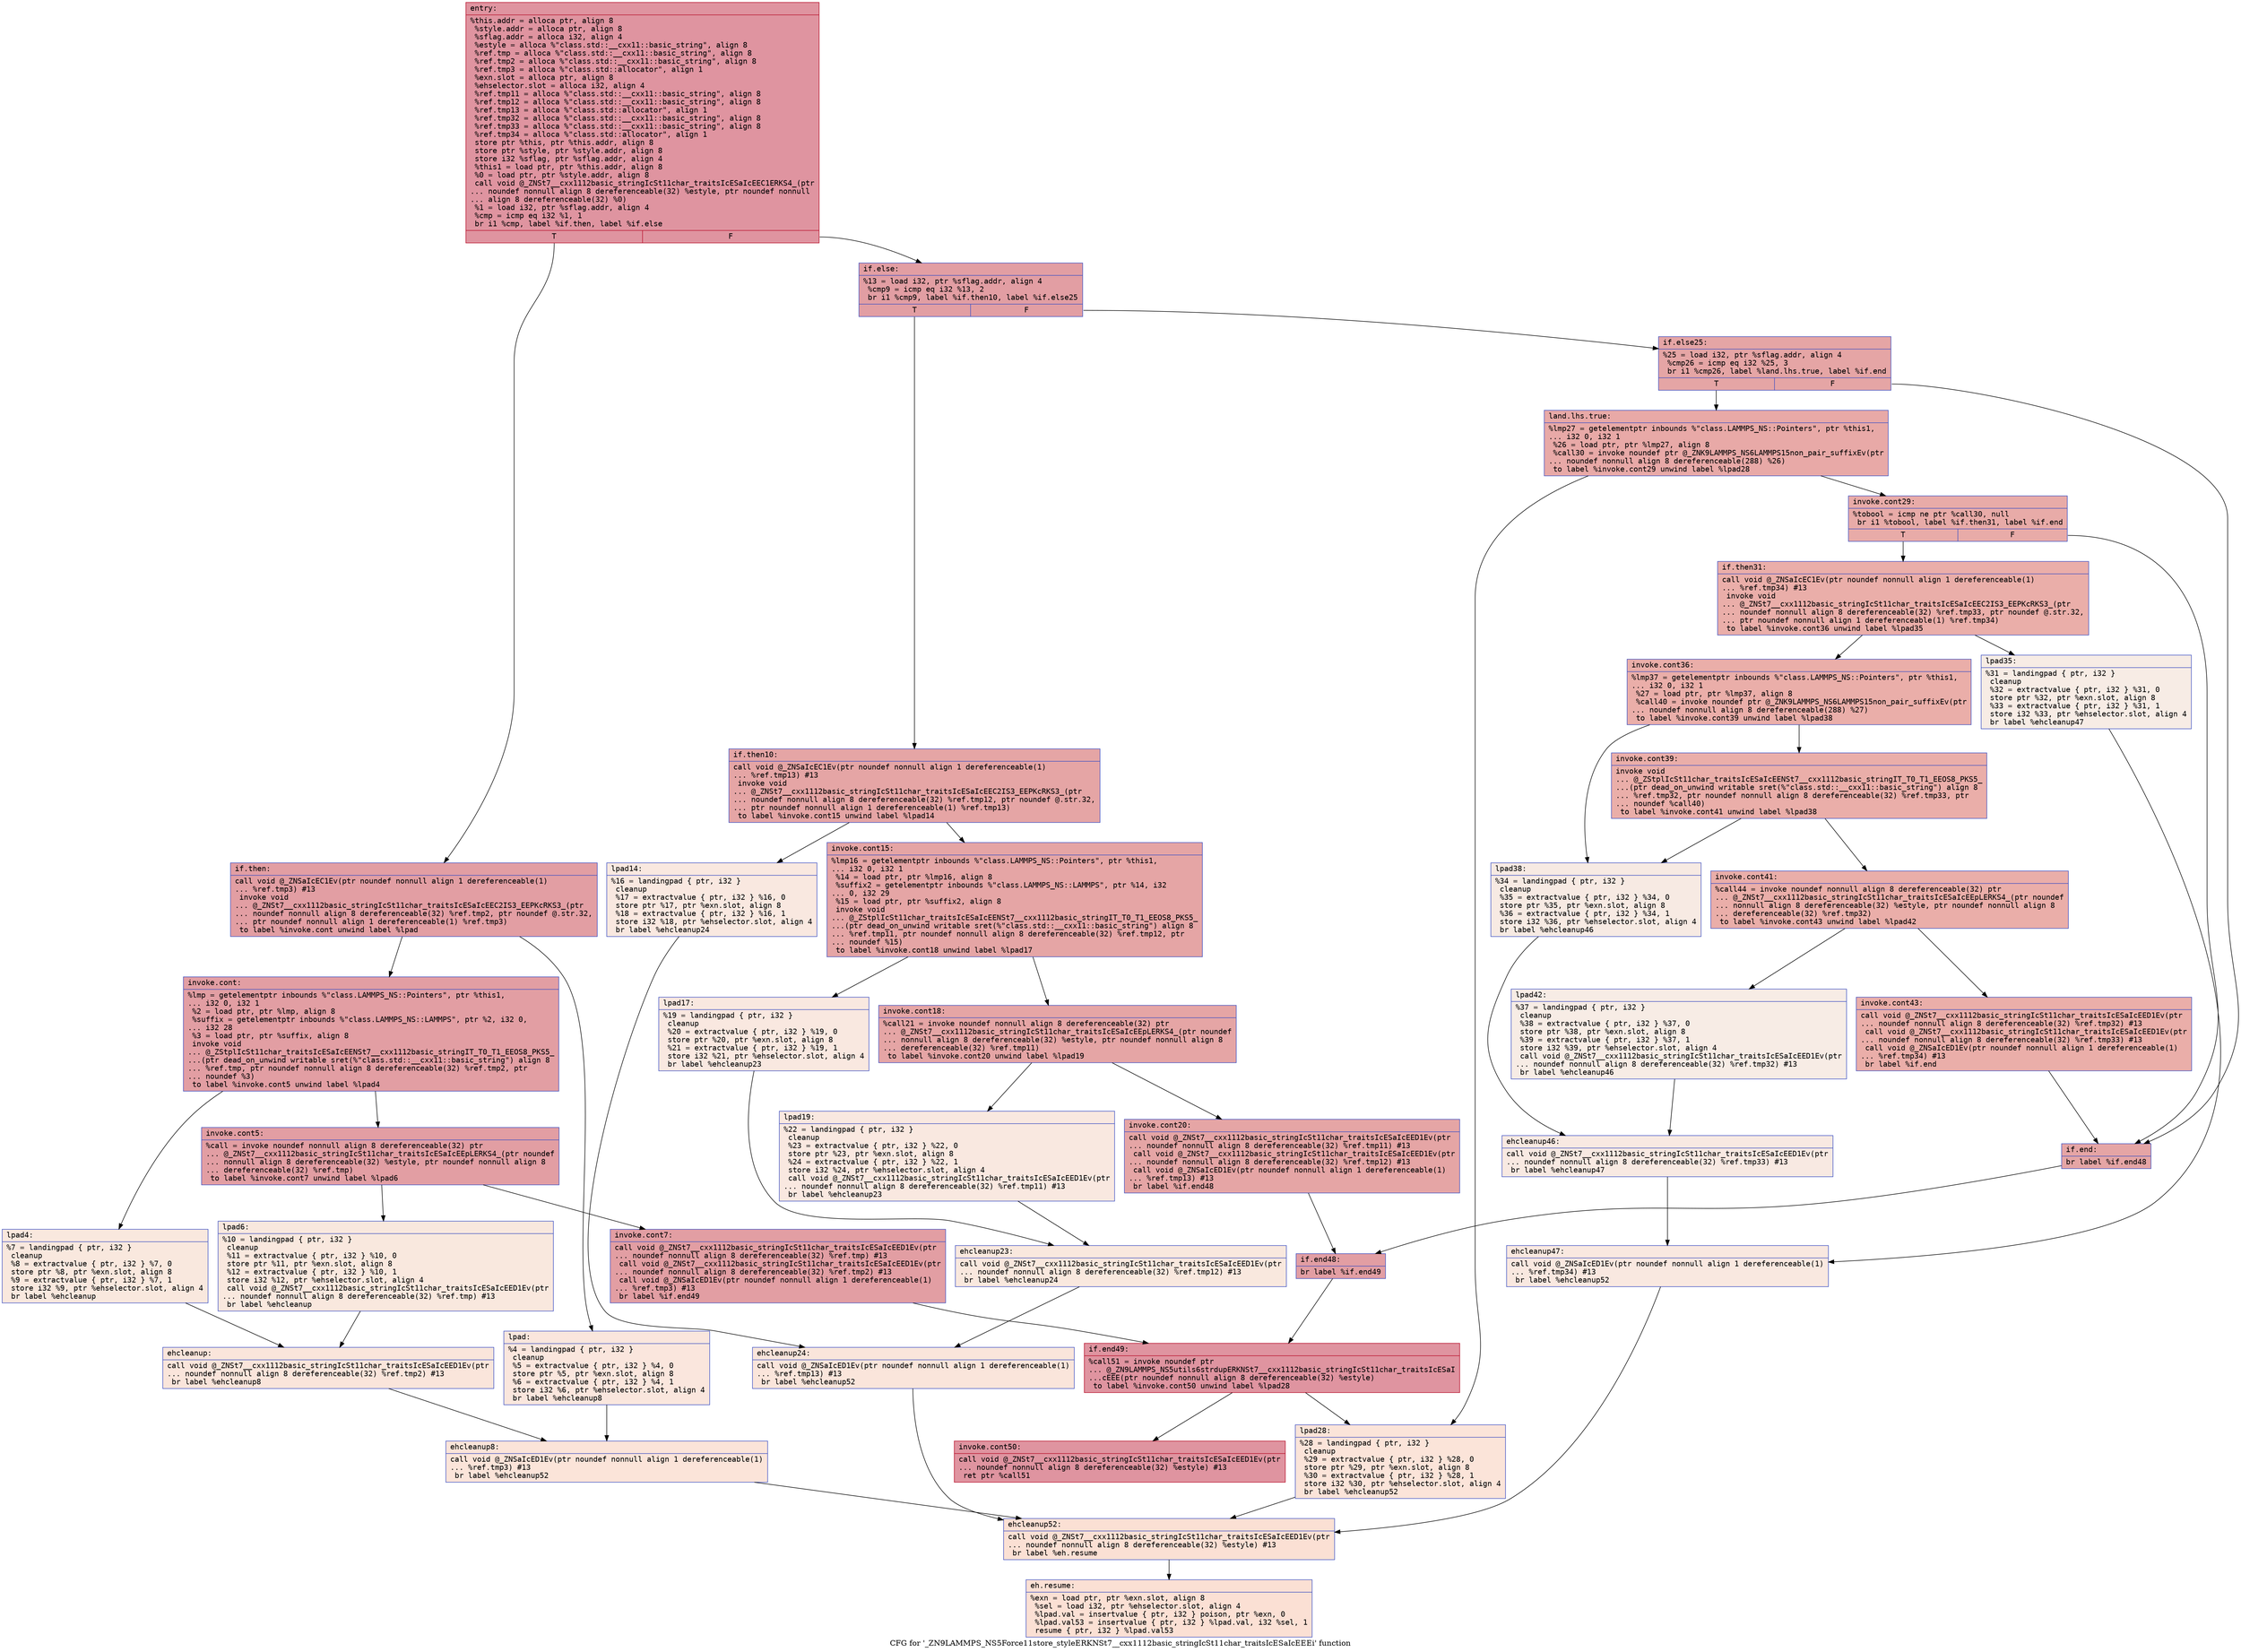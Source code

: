 digraph "CFG for '_ZN9LAMMPS_NS5Force11store_styleERKNSt7__cxx1112basic_stringIcSt11char_traitsIcESaIcEEEi' function" {
	label="CFG for '_ZN9LAMMPS_NS5Force11store_styleERKNSt7__cxx1112basic_stringIcSt11char_traitsIcESaIcEEEi' function";

	Node0x563a5e06feb0 [shape=record,color="#b70d28ff", style=filled, fillcolor="#b70d2870" fontname="Courier",label="{entry:\l|  %this.addr = alloca ptr, align 8\l  %style.addr = alloca ptr, align 8\l  %sflag.addr = alloca i32, align 4\l  %estyle = alloca %\"class.std::__cxx11::basic_string\", align 8\l  %ref.tmp = alloca %\"class.std::__cxx11::basic_string\", align 8\l  %ref.tmp2 = alloca %\"class.std::__cxx11::basic_string\", align 8\l  %ref.tmp3 = alloca %\"class.std::allocator\", align 1\l  %exn.slot = alloca ptr, align 8\l  %ehselector.slot = alloca i32, align 4\l  %ref.tmp11 = alloca %\"class.std::__cxx11::basic_string\", align 8\l  %ref.tmp12 = alloca %\"class.std::__cxx11::basic_string\", align 8\l  %ref.tmp13 = alloca %\"class.std::allocator\", align 1\l  %ref.tmp32 = alloca %\"class.std::__cxx11::basic_string\", align 8\l  %ref.tmp33 = alloca %\"class.std::__cxx11::basic_string\", align 8\l  %ref.tmp34 = alloca %\"class.std::allocator\", align 1\l  store ptr %this, ptr %this.addr, align 8\l  store ptr %style, ptr %style.addr, align 8\l  store i32 %sflag, ptr %sflag.addr, align 4\l  %this1 = load ptr, ptr %this.addr, align 8\l  %0 = load ptr, ptr %style.addr, align 8\l  call void @_ZNSt7__cxx1112basic_stringIcSt11char_traitsIcESaIcEEC1ERKS4_(ptr\l... noundef nonnull align 8 dereferenceable(32) %estyle, ptr noundef nonnull\l... align 8 dereferenceable(32) %0)\l  %1 = load i32, ptr %sflag.addr, align 4\l  %cmp = icmp eq i32 %1, 1\l  br i1 %cmp, label %if.then, label %if.else\l|{<s0>T|<s1>F}}"];
	Node0x563a5e06feb0:s0 -> Node0x563a5e073c20[tooltip="entry -> if.then\nProbability 50.00%" ];
	Node0x563a5e06feb0:s1 -> Node0x563a5e073fa0[tooltip="entry -> if.else\nProbability 50.00%" ];
	Node0x563a5e073c20 [shape=record,color="#3d50c3ff", style=filled, fillcolor="#be242e70" fontname="Courier",label="{if.then:\l|  call void @_ZNSaIcEC1Ev(ptr noundef nonnull align 1 dereferenceable(1)\l... %ref.tmp3) #13\l  invoke void\l... @_ZNSt7__cxx1112basic_stringIcSt11char_traitsIcESaIcEEC2IS3_EEPKcRKS3_(ptr\l... noundef nonnull align 8 dereferenceable(32) %ref.tmp2, ptr noundef @.str.32,\l... ptr noundef nonnull align 1 dereferenceable(1) %ref.tmp3)\l          to label %invoke.cont unwind label %lpad\l}"];
	Node0x563a5e073c20 -> Node0x563a5e074240[tooltip="if.then -> invoke.cont\nProbability 100.00%" ];
	Node0x563a5e073c20 -> Node0x563a5e0742c0[tooltip="if.then -> lpad\nProbability 0.00%" ];
	Node0x563a5e074240 [shape=record,color="#3d50c3ff", style=filled, fillcolor="#be242e70" fontname="Courier",label="{invoke.cont:\l|  %lmp = getelementptr inbounds %\"class.LAMMPS_NS::Pointers\", ptr %this1,\l... i32 0, i32 1\l  %2 = load ptr, ptr %lmp, align 8\l  %suffix = getelementptr inbounds %\"class.LAMMPS_NS::LAMMPS\", ptr %2, i32 0,\l... i32 28\l  %3 = load ptr, ptr %suffix, align 8\l  invoke void\l... @_ZStplIcSt11char_traitsIcESaIcEENSt7__cxx1112basic_stringIT_T0_T1_EEOS8_PKS5_\l...(ptr dead_on_unwind writable sret(%\"class.std::__cxx11::basic_string\") align 8\l... %ref.tmp, ptr noundef nonnull align 8 dereferenceable(32) %ref.tmp2, ptr\l... noundef %3)\l          to label %invoke.cont5 unwind label %lpad4\l}"];
	Node0x563a5e074240 -> Node0x563a5e0741f0[tooltip="invoke.cont -> invoke.cont5\nProbability 100.00%" ];
	Node0x563a5e074240 -> Node0x563a5e074910[tooltip="invoke.cont -> lpad4\nProbability 0.00%" ];
	Node0x563a5e0741f0 [shape=record,color="#3d50c3ff", style=filled, fillcolor="#be242e70" fontname="Courier",label="{invoke.cont5:\l|  %call = invoke noundef nonnull align 8 dereferenceable(32) ptr\l... @_ZNSt7__cxx1112basic_stringIcSt11char_traitsIcESaIcEEpLERKS4_(ptr noundef\l... nonnull align 8 dereferenceable(32) %estyle, ptr noundef nonnull align 8\l... dereferenceable(32) %ref.tmp)\l          to label %invoke.cont7 unwind label %lpad6\l}"];
	Node0x563a5e0741f0 -> Node0x563a5e074b90[tooltip="invoke.cont5 -> invoke.cont7\nProbability 100.00%" ];
	Node0x563a5e0741f0 -> Node0x563a5e074be0[tooltip="invoke.cont5 -> lpad6\nProbability 0.00%" ];
	Node0x563a5e074b90 [shape=record,color="#3d50c3ff", style=filled, fillcolor="#be242e70" fontname="Courier",label="{invoke.cont7:\l|  call void @_ZNSt7__cxx1112basic_stringIcSt11char_traitsIcESaIcEED1Ev(ptr\l... noundef nonnull align 8 dereferenceable(32) %ref.tmp) #13\l  call void @_ZNSt7__cxx1112basic_stringIcSt11char_traitsIcESaIcEED1Ev(ptr\l... noundef nonnull align 8 dereferenceable(32) %ref.tmp2) #13\l  call void @_ZNSaIcED1Ev(ptr noundef nonnull align 1 dereferenceable(1)\l... %ref.tmp3) #13\l  br label %if.end49\l}"];
	Node0x563a5e074b90 -> Node0x563a5e075150[tooltip="invoke.cont7 -> if.end49\nProbability 100.00%" ];
	Node0x563a5e0742c0 [shape=record,color="#3d50c3ff", style=filled, fillcolor="#f3c7b170" fontname="Courier",label="{lpad:\l|  %4 = landingpad \{ ptr, i32 \}\l          cleanup\l  %5 = extractvalue \{ ptr, i32 \} %4, 0\l  store ptr %5, ptr %exn.slot, align 8\l  %6 = extractvalue \{ ptr, i32 \} %4, 1\l  store i32 %6, ptr %ehselector.slot, align 4\l  br label %ehcleanup8\l}"];
	Node0x563a5e0742c0 -> Node0x563a5e075460[tooltip="lpad -> ehcleanup8\nProbability 100.00%" ];
	Node0x563a5e074910 [shape=record,color="#3d50c3ff", style=filled, fillcolor="#f2cab570" fontname="Courier",label="{lpad4:\l|  %7 = landingpad \{ ptr, i32 \}\l          cleanup\l  %8 = extractvalue \{ ptr, i32 \} %7, 0\l  store ptr %8, ptr %exn.slot, align 8\l  %9 = extractvalue \{ ptr, i32 \} %7, 1\l  store i32 %9, ptr %ehselector.slot, align 4\l  br label %ehcleanup\l}"];
	Node0x563a5e074910 -> Node0x563a5e075830[tooltip="lpad4 -> ehcleanup\nProbability 100.00%" ];
	Node0x563a5e074be0 [shape=record,color="#3d50c3ff", style=filled, fillcolor="#f2cab570" fontname="Courier",label="{lpad6:\l|  %10 = landingpad \{ ptr, i32 \}\l          cleanup\l  %11 = extractvalue \{ ptr, i32 \} %10, 0\l  store ptr %11, ptr %exn.slot, align 8\l  %12 = extractvalue \{ ptr, i32 \} %10, 1\l  store i32 %12, ptr %ehselector.slot, align 4\l  call void @_ZNSt7__cxx1112basic_stringIcSt11char_traitsIcESaIcEED1Ev(ptr\l... noundef nonnull align 8 dereferenceable(32) %ref.tmp) #13\l  br label %ehcleanup\l}"];
	Node0x563a5e074be0 -> Node0x563a5e075830[tooltip="lpad6 -> ehcleanup\nProbability 100.00%" ];
	Node0x563a5e075830 [shape=record,color="#3d50c3ff", style=filled, fillcolor="#f4c5ad70" fontname="Courier",label="{ehcleanup:\l|  call void @_ZNSt7__cxx1112basic_stringIcSt11char_traitsIcESaIcEED1Ev(ptr\l... noundef nonnull align 8 dereferenceable(32) %ref.tmp2) #13\l  br label %ehcleanup8\l}"];
	Node0x563a5e075830 -> Node0x563a5e075460[tooltip="ehcleanup -> ehcleanup8\nProbability 100.00%" ];
	Node0x563a5e075460 [shape=record,color="#3d50c3ff", style=filled, fillcolor="#f5c1a970" fontname="Courier",label="{ehcleanup8:\l|  call void @_ZNSaIcED1Ev(ptr noundef nonnull align 1 dereferenceable(1)\l... %ref.tmp3) #13\l  br label %ehcleanup52\l}"];
	Node0x563a5e075460 -> Node0x563a5e076030[tooltip="ehcleanup8 -> ehcleanup52\nProbability 100.00%" ];
	Node0x563a5e073fa0 [shape=record,color="#3d50c3ff", style=filled, fillcolor="#be242e70" fontname="Courier",label="{if.else:\l|  %13 = load i32, ptr %sflag.addr, align 4\l  %cmp9 = icmp eq i32 %13, 2\l  br i1 %cmp9, label %if.then10, label %if.else25\l|{<s0>T|<s1>F}}"];
	Node0x563a5e073fa0:s0 -> Node0x563a5e076200[tooltip="if.else -> if.then10\nProbability 50.00%" ];
	Node0x563a5e073fa0:s1 -> Node0x563a5e076280[tooltip="if.else -> if.else25\nProbability 50.00%" ];
	Node0x563a5e076200 [shape=record,color="#3d50c3ff", style=filled, fillcolor="#c5333470" fontname="Courier",label="{if.then10:\l|  call void @_ZNSaIcEC1Ev(ptr noundef nonnull align 1 dereferenceable(1)\l... %ref.tmp13) #13\l  invoke void\l... @_ZNSt7__cxx1112basic_stringIcSt11char_traitsIcESaIcEEC2IS3_EEPKcRKS3_(ptr\l... noundef nonnull align 8 dereferenceable(32) %ref.tmp12, ptr noundef @.str.32,\l... ptr noundef nonnull align 1 dereferenceable(1) %ref.tmp13)\l          to label %invoke.cont15 unwind label %lpad14\l}"];
	Node0x563a5e076200 -> Node0x563a5e076530[tooltip="if.then10 -> invoke.cont15\nProbability 100.00%" ];
	Node0x563a5e076200 -> Node0x563a5e0765b0[tooltip="if.then10 -> lpad14\nProbability 0.00%" ];
	Node0x563a5e076530 [shape=record,color="#3d50c3ff", style=filled, fillcolor="#c5333470" fontname="Courier",label="{invoke.cont15:\l|  %lmp16 = getelementptr inbounds %\"class.LAMMPS_NS::Pointers\", ptr %this1,\l... i32 0, i32 1\l  %14 = load ptr, ptr %lmp16, align 8\l  %suffix2 = getelementptr inbounds %\"class.LAMMPS_NS::LAMMPS\", ptr %14, i32\l... 0, i32 29\l  %15 = load ptr, ptr %suffix2, align 8\l  invoke void\l... @_ZStplIcSt11char_traitsIcESaIcEENSt7__cxx1112basic_stringIT_T0_T1_EEOS8_PKS5_\l...(ptr dead_on_unwind writable sret(%\"class.std::__cxx11::basic_string\") align 8\l... %ref.tmp11, ptr noundef nonnull align 8 dereferenceable(32) %ref.tmp12, ptr\l... noundef %15)\l          to label %invoke.cont18 unwind label %lpad17\l}"];
	Node0x563a5e076530 -> Node0x563a5e0764e0[tooltip="invoke.cont15 -> invoke.cont18\nProbability 100.00%" ];
	Node0x563a5e076530 -> Node0x563a5e076b20[tooltip="invoke.cont15 -> lpad17\nProbability 0.00%" ];
	Node0x563a5e0764e0 [shape=record,color="#3d50c3ff", style=filled, fillcolor="#c5333470" fontname="Courier",label="{invoke.cont18:\l|  %call21 = invoke noundef nonnull align 8 dereferenceable(32) ptr\l... @_ZNSt7__cxx1112basic_stringIcSt11char_traitsIcESaIcEEpLERKS4_(ptr noundef\l... nonnull align 8 dereferenceable(32) %estyle, ptr noundef nonnull align 8\l... dereferenceable(32) %ref.tmp11)\l          to label %invoke.cont20 unwind label %lpad19\l}"];
	Node0x563a5e0764e0 -> Node0x563a5e076e80[tooltip="invoke.cont18 -> invoke.cont20\nProbability 100.00%" ];
	Node0x563a5e0764e0 -> Node0x563a5e076ed0[tooltip="invoke.cont18 -> lpad19\nProbability 0.00%" ];
	Node0x563a5e076e80 [shape=record,color="#3d50c3ff", style=filled, fillcolor="#c5333470" fontname="Courier",label="{invoke.cont20:\l|  call void @_ZNSt7__cxx1112basic_stringIcSt11char_traitsIcESaIcEED1Ev(ptr\l... noundef nonnull align 8 dereferenceable(32) %ref.tmp11) #13\l  call void @_ZNSt7__cxx1112basic_stringIcSt11char_traitsIcESaIcEED1Ev(ptr\l... noundef nonnull align 8 dereferenceable(32) %ref.tmp12) #13\l  call void @_ZNSaIcED1Ev(ptr noundef nonnull align 1 dereferenceable(1)\l... %ref.tmp13) #13\l  br label %if.end48\l}"];
	Node0x563a5e076e80 -> Node0x563a5e077370[tooltip="invoke.cont20 -> if.end48\nProbability 100.00%" ];
	Node0x563a5e0765b0 [shape=record,color="#3d50c3ff", style=filled, fillcolor="#f1ccb870" fontname="Courier",label="{lpad14:\l|  %16 = landingpad \{ ptr, i32 \}\l          cleanup\l  %17 = extractvalue \{ ptr, i32 \} %16, 0\l  store ptr %17, ptr %exn.slot, align 8\l  %18 = extractvalue \{ ptr, i32 \} %16, 1\l  store i32 %18, ptr %ehselector.slot, align 4\l  br label %ehcleanup24\l}"];
	Node0x563a5e0765b0 -> Node0x563a5e077a10[tooltip="lpad14 -> ehcleanup24\nProbability 100.00%" ];
	Node0x563a5e076b20 [shape=record,color="#3d50c3ff", style=filled, fillcolor="#f1ccb870" fontname="Courier",label="{lpad17:\l|  %19 = landingpad \{ ptr, i32 \}\l          cleanup\l  %20 = extractvalue \{ ptr, i32 \} %19, 0\l  store ptr %20, ptr %exn.slot, align 8\l  %21 = extractvalue \{ ptr, i32 \} %19, 1\l  store i32 %21, ptr %ehselector.slot, align 4\l  br label %ehcleanup23\l}"];
	Node0x563a5e076b20 -> Node0x563a5e077d60[tooltip="lpad17 -> ehcleanup23\nProbability 100.00%" ];
	Node0x563a5e076ed0 [shape=record,color="#3d50c3ff", style=filled, fillcolor="#f1ccb870" fontname="Courier",label="{lpad19:\l|  %22 = landingpad \{ ptr, i32 \}\l          cleanup\l  %23 = extractvalue \{ ptr, i32 \} %22, 0\l  store ptr %23, ptr %exn.slot, align 8\l  %24 = extractvalue \{ ptr, i32 \} %22, 1\l  store i32 %24, ptr %ehselector.slot, align 4\l  call void @_ZNSt7__cxx1112basic_stringIcSt11char_traitsIcESaIcEED1Ev(ptr\l... noundef nonnull align 8 dereferenceable(32) %ref.tmp11) #13\l  br label %ehcleanup23\l}"];
	Node0x563a5e076ed0 -> Node0x563a5e077d60[tooltip="lpad19 -> ehcleanup23\nProbability 100.00%" ];
	Node0x563a5e077d60 [shape=record,color="#3d50c3ff", style=filled, fillcolor="#f2cab570" fontname="Courier",label="{ehcleanup23:\l|  call void @_ZNSt7__cxx1112basic_stringIcSt11char_traitsIcESaIcEED1Ev(ptr\l... noundef nonnull align 8 dereferenceable(32) %ref.tmp12) #13\l  br label %ehcleanup24\l}"];
	Node0x563a5e077d60 -> Node0x563a5e077a10[tooltip="ehcleanup23 -> ehcleanup24\nProbability 100.00%" ];
	Node0x563a5e077a10 [shape=record,color="#3d50c3ff", style=filled, fillcolor="#f4c5ad70" fontname="Courier",label="{ehcleanup24:\l|  call void @_ZNSaIcED1Ev(ptr noundef nonnull align 1 dereferenceable(1)\l... %ref.tmp13) #13\l  br label %ehcleanup52\l}"];
	Node0x563a5e077a10 -> Node0x563a5e076030[tooltip="ehcleanup24 -> ehcleanup52\nProbability 100.00%" ];
	Node0x563a5e076280 [shape=record,color="#3d50c3ff", style=filled, fillcolor="#c5333470" fontname="Courier",label="{if.else25:\l|  %25 = load i32, ptr %sflag.addr, align 4\l  %cmp26 = icmp eq i32 %25, 3\l  br i1 %cmp26, label %land.lhs.true, label %if.end\l|{<s0>T|<s1>F}}"];
	Node0x563a5e076280:s0 -> Node0x563a5e0786e0[tooltip="if.else25 -> land.lhs.true\nProbability 50.00%" ];
	Node0x563a5e076280:s1 -> Node0x563a5e078730[tooltip="if.else25 -> if.end\nProbability 50.00%" ];
	Node0x563a5e0786e0 [shape=record,color="#3d50c3ff", style=filled, fillcolor="#ca3b3770" fontname="Courier",label="{land.lhs.true:\l|  %lmp27 = getelementptr inbounds %\"class.LAMMPS_NS::Pointers\", ptr %this1,\l... i32 0, i32 1\l  %26 = load ptr, ptr %lmp27, align 8\l  %call30 = invoke noundef ptr @_ZNK9LAMMPS_NS6LAMMPS15non_pair_suffixEv(ptr\l... noundef nonnull align 8 dereferenceable(288) %26)\l          to label %invoke.cont29 unwind label %lpad28\l}"];
	Node0x563a5e0786e0 -> Node0x563a5e0789b0[tooltip="land.lhs.true -> invoke.cont29\nProbability 100.00%" ];
	Node0x563a5e0786e0 -> Node0x563a5e078a30[tooltip="land.lhs.true -> lpad28\nProbability 0.00%" ];
	Node0x563a5e0789b0 [shape=record,color="#3d50c3ff", style=filled, fillcolor="#cc403a70" fontname="Courier",label="{invoke.cont29:\l|  %tobool = icmp ne ptr %call30, null\l  br i1 %tobool, label %if.then31, label %if.end\l|{<s0>T|<s1>F}}"];
	Node0x563a5e0789b0:s0 -> Node0x563a5e078d40[tooltip="invoke.cont29 -> if.then31\nProbability 62.50%" ];
	Node0x563a5e0789b0:s1 -> Node0x563a5e078730[tooltip="invoke.cont29 -> if.end\nProbability 37.50%" ];
	Node0x563a5e078d40 [shape=record,color="#3d50c3ff", style=filled, fillcolor="#d0473d70" fontname="Courier",label="{if.then31:\l|  call void @_ZNSaIcEC1Ev(ptr noundef nonnull align 1 dereferenceable(1)\l... %ref.tmp34) #13\l  invoke void\l... @_ZNSt7__cxx1112basic_stringIcSt11char_traitsIcESaIcEEC2IS3_EEPKcRKS3_(ptr\l... noundef nonnull align 8 dereferenceable(32) %ref.tmp33, ptr noundef @.str.32,\l... ptr noundef nonnull align 1 dereferenceable(1) %ref.tmp34)\l          to label %invoke.cont36 unwind label %lpad35\l}"];
	Node0x563a5e078d40 -> Node0x563a5e078ff0[tooltip="if.then31 -> invoke.cont36\nProbability 100.00%" ];
	Node0x563a5e078d40 -> Node0x563a5e079070[tooltip="if.then31 -> lpad35\nProbability 0.00%" ];
	Node0x563a5e078ff0 [shape=record,color="#3d50c3ff", style=filled, fillcolor="#d0473d70" fontname="Courier",label="{invoke.cont36:\l|  %lmp37 = getelementptr inbounds %\"class.LAMMPS_NS::Pointers\", ptr %this1,\l... i32 0, i32 1\l  %27 = load ptr, ptr %lmp37, align 8\l  %call40 = invoke noundef ptr @_ZNK9LAMMPS_NS6LAMMPS15non_pair_suffixEv(ptr\l... noundef nonnull align 8 dereferenceable(288) %27)\l          to label %invoke.cont39 unwind label %lpad38\l}"];
	Node0x563a5e078ff0 -> Node0x563a5e078fa0[tooltip="invoke.cont36 -> invoke.cont39\nProbability 100.00%" ];
	Node0x563a5e078ff0 -> Node0x563a5e079440[tooltip="invoke.cont36 -> lpad38\nProbability 0.00%" ];
	Node0x563a5e078fa0 [shape=record,color="#3d50c3ff", style=filled, fillcolor="#d0473d70" fontname="Courier",label="{invoke.cont39:\l|  invoke void\l... @_ZStplIcSt11char_traitsIcESaIcEENSt7__cxx1112basic_stringIT_T0_T1_EEOS8_PKS5_\l...(ptr dead_on_unwind writable sret(%\"class.std::__cxx11::basic_string\") align 8\l... %ref.tmp32, ptr noundef nonnull align 8 dereferenceable(32) %ref.tmp33, ptr\l... noundef %call40)\l          to label %invoke.cont41 unwind label %lpad38\l}"];
	Node0x563a5e078fa0 -> Node0x563a5e0795a0[tooltip="invoke.cont39 -> invoke.cont41\nProbability 100.00%" ];
	Node0x563a5e078fa0 -> Node0x563a5e079440[tooltip="invoke.cont39 -> lpad38\nProbability 0.00%" ];
	Node0x563a5e0795a0 [shape=record,color="#3d50c3ff", style=filled, fillcolor="#d0473d70" fontname="Courier",label="{invoke.cont41:\l|  %call44 = invoke noundef nonnull align 8 dereferenceable(32) ptr\l... @_ZNSt7__cxx1112basic_stringIcSt11char_traitsIcESaIcEEpLERKS4_(ptr noundef\l... nonnull align 8 dereferenceable(32) %estyle, ptr noundef nonnull align 8\l... dereferenceable(32) %ref.tmp32)\l          to label %invoke.cont43 unwind label %lpad42\l}"];
	Node0x563a5e0795a0 -> Node0x563a5e079910[tooltip="invoke.cont41 -> invoke.cont43\nProbability 100.00%" ];
	Node0x563a5e0795a0 -> Node0x563a5e079960[tooltip="invoke.cont41 -> lpad42\nProbability 0.00%" ];
	Node0x563a5e079910 [shape=record,color="#3d50c3ff", style=filled, fillcolor="#d0473d70" fontname="Courier",label="{invoke.cont43:\l|  call void @_ZNSt7__cxx1112basic_stringIcSt11char_traitsIcESaIcEED1Ev(ptr\l... noundef nonnull align 8 dereferenceable(32) %ref.tmp32) #13\l  call void @_ZNSt7__cxx1112basic_stringIcSt11char_traitsIcESaIcEED1Ev(ptr\l... noundef nonnull align 8 dereferenceable(32) %ref.tmp33) #13\l  call void @_ZNSaIcED1Ev(ptr noundef nonnull align 1 dereferenceable(1)\l... %ref.tmp34) #13\l  br label %if.end\l}"];
	Node0x563a5e079910 -> Node0x563a5e078730[tooltip="invoke.cont43 -> if.end\nProbability 100.00%" ];
	Node0x563a5e078a30 [shape=record,color="#3d50c3ff", style=filled, fillcolor="#f5c1a970" fontname="Courier",label="{lpad28:\l|  %28 = landingpad \{ ptr, i32 \}\l          cleanup\l  %29 = extractvalue \{ ptr, i32 \} %28, 0\l  store ptr %29, ptr %exn.slot, align 8\l  %30 = extractvalue \{ ptr, i32 \} %28, 1\l  store i32 %30, ptr %ehselector.slot, align 4\l  br label %ehcleanup52\l}"];
	Node0x563a5e078a30 -> Node0x563a5e076030[tooltip="lpad28 -> ehcleanup52\nProbability 100.00%" ];
	Node0x563a5e079070 [shape=record,color="#3d50c3ff", style=filled, fillcolor="#ecd3c570" fontname="Courier",label="{lpad35:\l|  %31 = landingpad \{ ptr, i32 \}\l          cleanup\l  %32 = extractvalue \{ ptr, i32 \} %31, 0\l  store ptr %32, ptr %exn.slot, align 8\l  %33 = extractvalue \{ ptr, i32 \} %31, 1\l  store i32 %33, ptr %ehselector.slot, align 4\l  br label %ehcleanup47\l}"];
	Node0x563a5e079070 -> Node0x563a5e07a3f0[tooltip="lpad35 -> ehcleanup47\nProbability 100.00%" ];
	Node0x563a5e079440 [shape=record,color="#3d50c3ff", style=filled, fillcolor="#eed0c070" fontname="Courier",label="{lpad38:\l|  %34 = landingpad \{ ptr, i32 \}\l          cleanup\l  %35 = extractvalue \{ ptr, i32 \} %34, 0\l  store ptr %35, ptr %exn.slot, align 8\l  %36 = extractvalue \{ ptr, i32 \} %34, 1\l  store i32 %36, ptr %ehselector.slot, align 4\l  br label %ehcleanup46\l}"];
	Node0x563a5e079440 -> Node0x563a5e07a760[tooltip="lpad38 -> ehcleanup46\nProbability 100.00%" ];
	Node0x563a5e079960 [shape=record,color="#3d50c3ff", style=filled, fillcolor="#ecd3c570" fontname="Courier",label="{lpad42:\l|  %37 = landingpad \{ ptr, i32 \}\l          cleanup\l  %38 = extractvalue \{ ptr, i32 \} %37, 0\l  store ptr %38, ptr %exn.slot, align 8\l  %39 = extractvalue \{ ptr, i32 \} %37, 1\l  store i32 %39, ptr %ehselector.slot, align 4\l  call void @_ZNSt7__cxx1112basic_stringIcSt11char_traitsIcESaIcEED1Ev(ptr\l... noundef nonnull align 8 dereferenceable(32) %ref.tmp32) #13\l  br label %ehcleanup46\l}"];
	Node0x563a5e079960 -> Node0x563a5e07a760[tooltip="lpad42 -> ehcleanup46\nProbability 100.00%" ];
	Node0x563a5e07a760 [shape=record,color="#3d50c3ff", style=filled, fillcolor="#efcebd70" fontname="Courier",label="{ehcleanup46:\l|  call void @_ZNSt7__cxx1112basic_stringIcSt11char_traitsIcESaIcEED1Ev(ptr\l... noundef nonnull align 8 dereferenceable(32) %ref.tmp33) #13\l  br label %ehcleanup47\l}"];
	Node0x563a5e07a760 -> Node0x563a5e07a3f0[tooltip="ehcleanup46 -> ehcleanup47\nProbability 100.00%" ];
	Node0x563a5e07a3f0 [shape=record,color="#3d50c3ff", style=filled, fillcolor="#f1ccb870" fontname="Courier",label="{ehcleanup47:\l|  call void @_ZNSaIcED1Ev(ptr noundef nonnull align 1 dereferenceable(1)\l... %ref.tmp34) #13\l  br label %ehcleanup52\l}"];
	Node0x563a5e07a3f0 -> Node0x563a5e076030[tooltip="ehcleanup47 -> ehcleanup52\nProbability 100.00%" ];
	Node0x563a5e078730 [shape=record,color="#3d50c3ff", style=filled, fillcolor="#c5333470" fontname="Courier",label="{if.end:\l|  br label %if.end48\l}"];
	Node0x563a5e078730 -> Node0x563a5e077370[tooltip="if.end -> if.end48\nProbability 100.00%" ];
	Node0x563a5e077370 [shape=record,color="#3d50c3ff", style=filled, fillcolor="#be242e70" fontname="Courier",label="{if.end48:\l|  br label %if.end49\l}"];
	Node0x563a5e077370 -> Node0x563a5e075150[tooltip="if.end48 -> if.end49\nProbability 100.00%" ];
	Node0x563a5e075150 [shape=record,color="#b70d28ff", style=filled, fillcolor="#b70d2870" fontname="Courier",label="{if.end49:\l|  %call51 = invoke noundef ptr\l... @_ZN9LAMMPS_NS5utils6strdupERKNSt7__cxx1112basic_stringIcSt11char_traitsIcESaI\l...cEEE(ptr noundef nonnull align 8 dereferenceable(32) %estyle)\l          to label %invoke.cont50 unwind label %lpad28\l}"];
	Node0x563a5e075150 -> Node0x563a5e07b050[tooltip="if.end49 -> invoke.cont50\nProbability 100.00%" ];
	Node0x563a5e075150 -> Node0x563a5e078a30[tooltip="if.end49 -> lpad28\nProbability 0.00%" ];
	Node0x563a5e07b050 [shape=record,color="#b70d28ff", style=filled, fillcolor="#b70d2870" fontname="Courier",label="{invoke.cont50:\l|  call void @_ZNSt7__cxx1112basic_stringIcSt11char_traitsIcESaIcEED1Ev(ptr\l... noundef nonnull align 8 dereferenceable(32) %estyle) #13\l  ret ptr %call51\l}"];
	Node0x563a5e076030 [shape=record,color="#3d50c3ff", style=filled, fillcolor="#f7b99e70" fontname="Courier",label="{ehcleanup52:\l|  call void @_ZNSt7__cxx1112basic_stringIcSt11char_traitsIcESaIcEED1Ev(ptr\l... noundef nonnull align 8 dereferenceable(32) %estyle) #13\l  br label %eh.resume\l}"];
	Node0x563a5e076030 -> Node0x563a5e07b0f0[tooltip="ehcleanup52 -> eh.resume\nProbability 100.00%" ];
	Node0x563a5e07b0f0 [shape=record,color="#3d50c3ff", style=filled, fillcolor="#f7b99e70" fontname="Courier",label="{eh.resume:\l|  %exn = load ptr, ptr %exn.slot, align 8\l  %sel = load i32, ptr %ehselector.slot, align 4\l  %lpad.val = insertvalue \{ ptr, i32 \} poison, ptr %exn, 0\l  %lpad.val53 = insertvalue \{ ptr, i32 \} %lpad.val, i32 %sel, 1\l  resume \{ ptr, i32 \} %lpad.val53\l}"];
}
